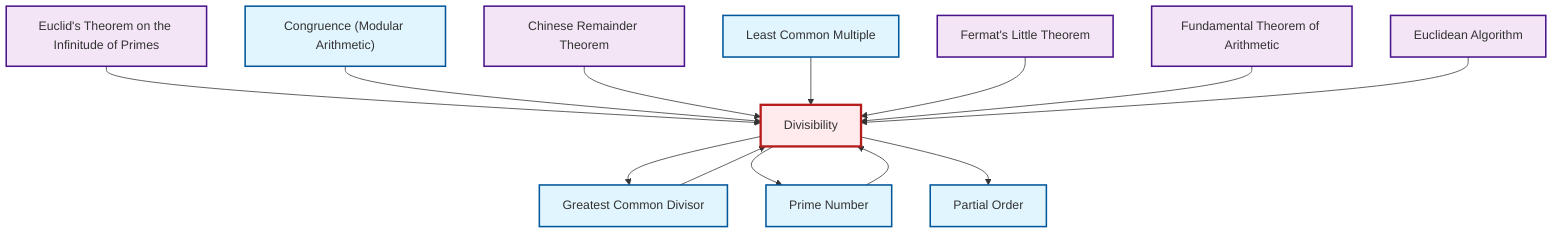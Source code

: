 graph TD
    classDef definition fill:#e1f5fe,stroke:#01579b,stroke-width:2px
    classDef theorem fill:#f3e5f5,stroke:#4a148c,stroke-width:2px
    classDef axiom fill:#fff3e0,stroke:#e65100,stroke-width:2px
    classDef example fill:#e8f5e9,stroke:#1b5e20,stroke-width:2px
    classDef current fill:#ffebee,stroke:#b71c1c,stroke-width:3px
    def-partial-order["Partial Order"]:::definition
    thm-chinese-remainder["Chinese Remainder Theorem"]:::theorem
    thm-euclid-infinitude-primes["Euclid's Theorem on the Infinitude of Primes"]:::theorem
    def-prime["Prime Number"]:::definition
    def-gcd["Greatest Common Divisor"]:::definition
    thm-euclidean-algorithm["Euclidean Algorithm"]:::theorem
    thm-fundamental-arithmetic["Fundamental Theorem of Arithmetic"]:::theorem
    thm-fermat-little["Fermat's Little Theorem"]:::theorem
    def-divisibility["Divisibility"]:::definition
    def-congruence["Congruence (Modular Arithmetic)"]:::definition
    def-lcm["Least Common Multiple"]:::definition
    thm-euclid-infinitude-primes --> def-divisibility
    def-prime --> def-divisibility
    def-divisibility --> def-gcd
    def-congruence --> def-divisibility
    thm-chinese-remainder --> def-divisibility
    def-gcd --> def-divisibility
    def-lcm --> def-divisibility
    def-divisibility --> def-prime
    thm-fermat-little --> def-divisibility
    thm-fundamental-arithmetic --> def-divisibility
    def-divisibility --> def-partial-order
    thm-euclidean-algorithm --> def-divisibility
    class def-divisibility current